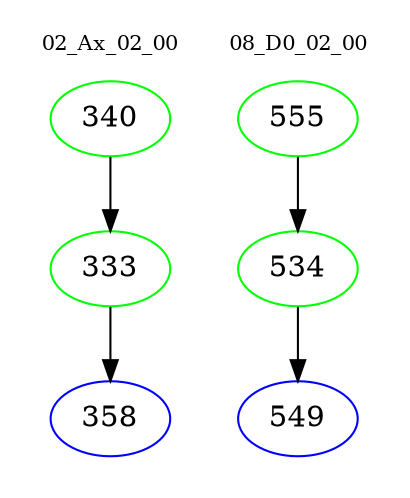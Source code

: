digraph{
subgraph cluster_0 {
color = white
label = "02_Ax_02_00";
fontsize=10;
T0_340 [label="340", color="green"]
T0_340 -> T0_333 [color="black"]
T0_333 [label="333", color="green"]
T0_333 -> T0_358 [color="black"]
T0_358 [label="358", color="blue"]
}
subgraph cluster_1 {
color = white
label = "08_D0_02_00";
fontsize=10;
T1_555 [label="555", color="green"]
T1_555 -> T1_534 [color="black"]
T1_534 [label="534", color="green"]
T1_534 -> T1_549 [color="black"]
T1_549 [label="549", color="blue"]
}
}
